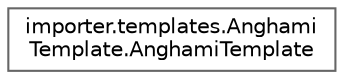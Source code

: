 digraph "Graphical Class Hierarchy"
{
 // LATEX_PDF_SIZE
  bgcolor="transparent";
  edge [fontname=Helvetica,fontsize=10,labelfontname=Helvetica,labelfontsize=10];
  node [fontname=Helvetica,fontsize=10,shape=box,height=0.2,width=0.4];
  rankdir="LR";
  Node0 [id="Node000000",label="importer.templates.Anghami\lTemplate.AnghamiTemplate",height=0.2,width=0.4,color="grey40", fillcolor="white", style="filled",URL="$classimporter_1_1templates_1_1_anghami_template_1_1_anghami_template.html",tooltip=" "];
}

